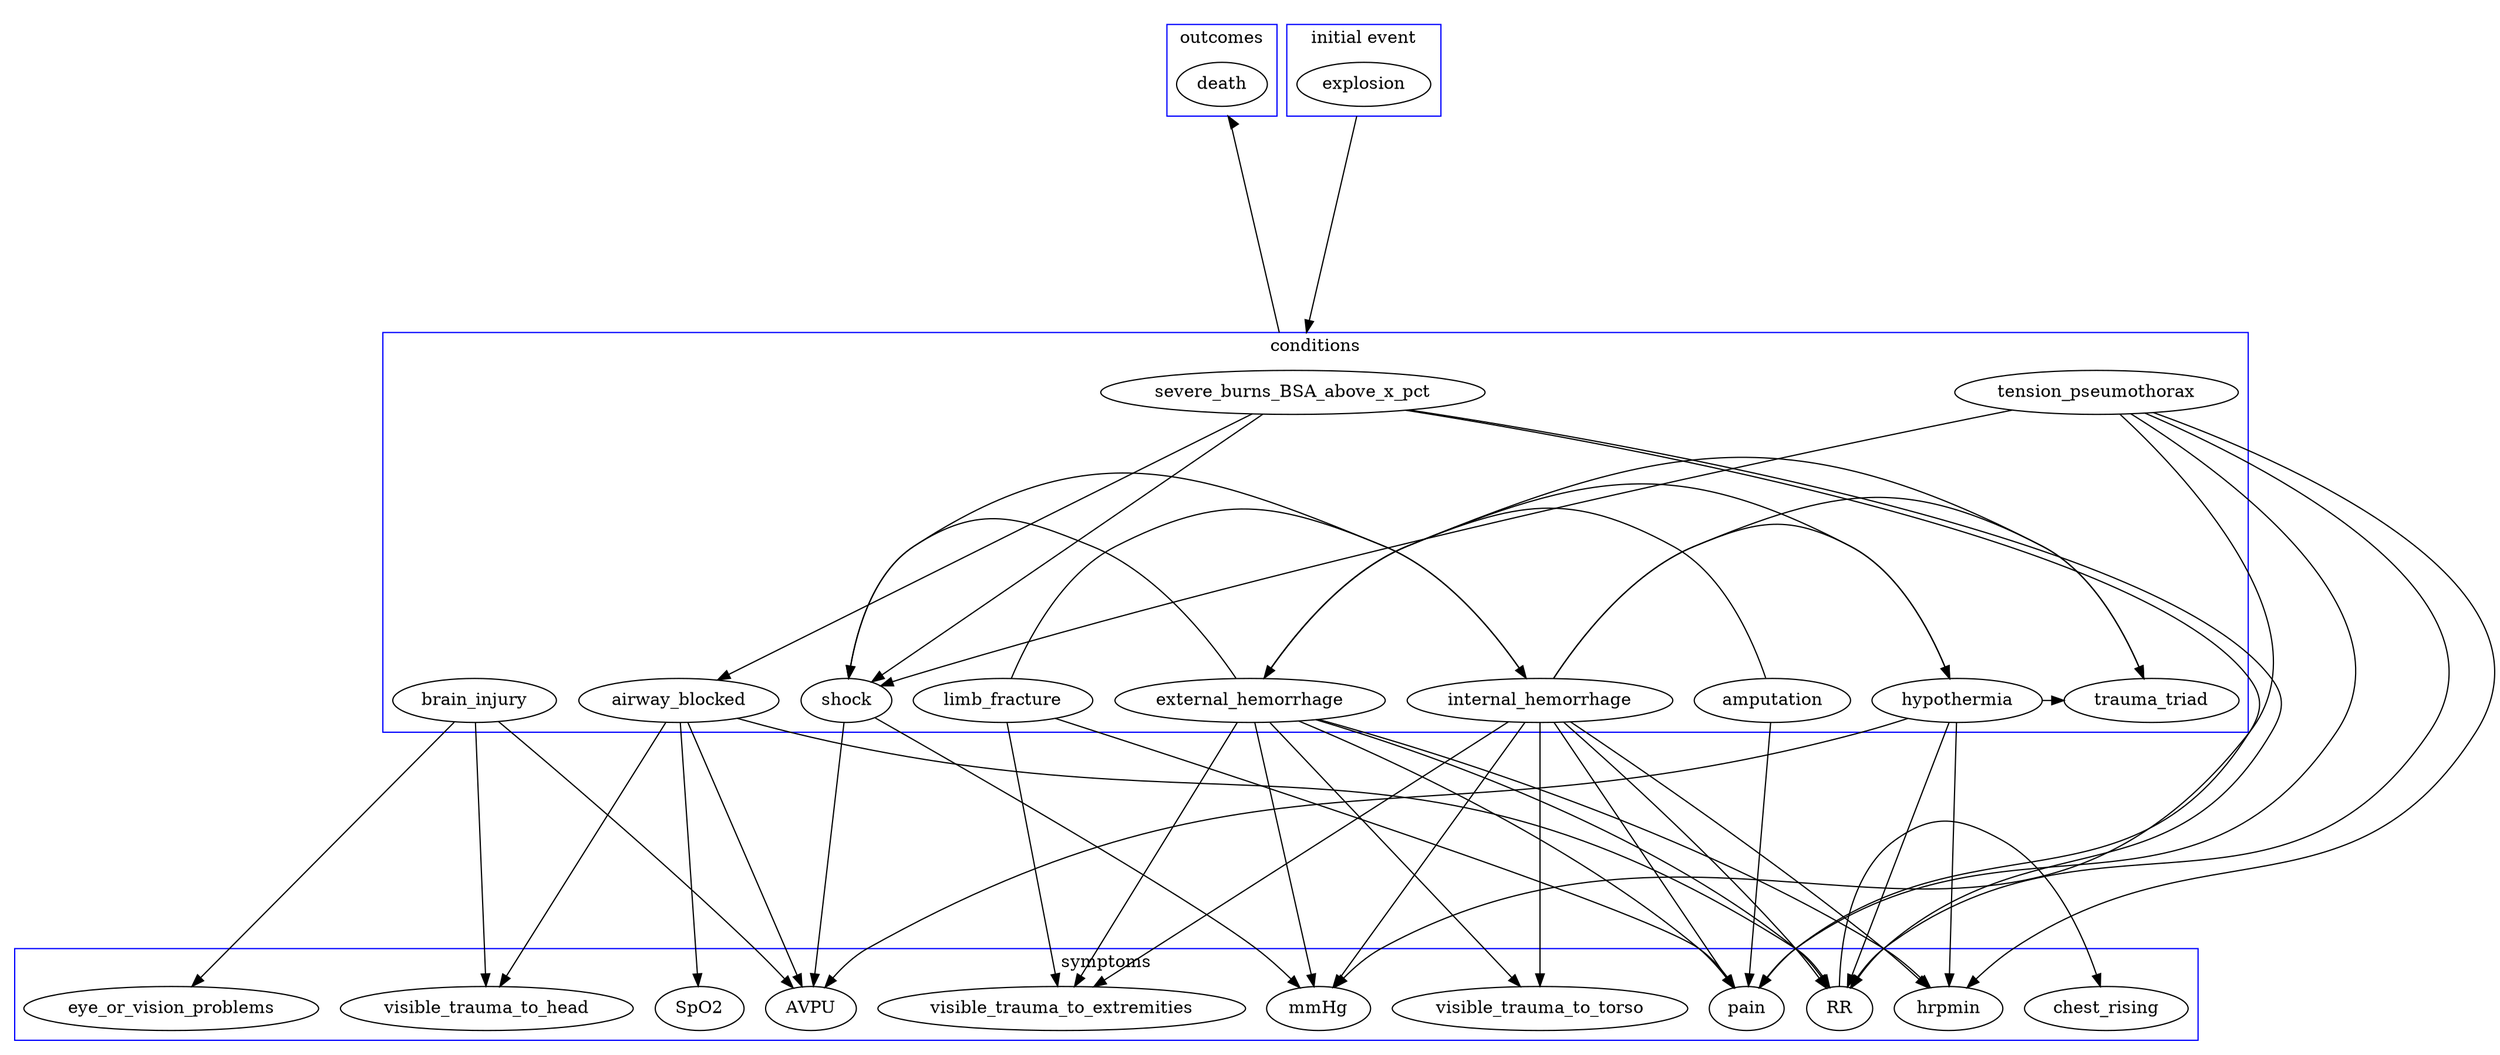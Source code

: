 digraph {
	compound=true;
	ranksep=3.0;

	subgraph cluster_io {
		rank="same";
		style="invis";
		subgraph cluster_event {
			color=blue;
			label="initial event";
			rank="same";
			style="solid";

			explosion;
		}

		subgraph cluster_outcomes {
			color=blue;
			label="outcomes";
			rank="same";
			style="solid";

			/* may add forms of permanent injury or PTSD here later */
			death;
		}
	}

	subgraph cluster_symptoms {
		color=blue;
		label="symptoms";
		{
			rank="same";

			AVPU; // {A,V,P,U}

			/* TODO: comment each bin with what range falls there */
			hrpmin; // heart rate. low, normal, high
			mmHg; // blood pressure. low, normal, high
			SpO2; // blood oxygen level. low, normal, high
			RR; // respiration rate. low, normal, high

			/* Don't have a node for unreported pain, since AVPU covers that */
			pain; // low = 1-3, med = 4-6, high = 7-10

			eye_or_vision_problems;//covers all of echhymosis, hyphema, limited extraocular movement, cloudy vision
			chest_rising

			/* Note that these don't represent the injuries themselves, but rather the visible effects of them.
			   Slightly important distinction that lets us keep the arrows pointing in a way that respects the layers */
			visible_trauma_to_head;
			visible_trauma_to_torso;
			visible_trauma_to_extremities;
		}
		
		RR -> chest_rising;
	}

	/* Some of these, e.g. amputation, are directly observable, but others are latent */
	subgraph cluster_conditions {
		color=blue;
		label="conditions";
		{
			rank="same";
			tension_pseumothorax
		
			severe_burns_BSA_above_x_pct // these are all 2nd and 3rd degree, and the bins will be 0-25%, 25-50%, 50-75%, 75-100% BSA
		}
		{
			rank="same";
			airway_blocked
			amputation
			external_hemorrhage
			shock
			internal_hemorrhage
			brain_injury
			hypothermia
			limb_fracture
			trauma_triad // P(trauma_triad) = P(hypothermia and at least one of the hemorhages). Modeling it this way to avoid cycles.
		}

		internal_hemorrhage -> trauma_triad;
		external_hemorrhage -> trauma_triad;
		hypothermia -> trauma_triad;

		//internal hemorrhage - does not include brain hemorrhage; that's brain_injury
			internal_hemorrhage -> hrpmin;
			internal_hemorrhage -> mmHg;
			internal_hemorrhage -> pain;
			//internal_hemorrhage -> AVPU;//shock and hypothermia probably cover this
			//internal_hemorrhage -> visible_trauma_to_head;
			internal_hemorrhage -> visible_trauma_to_torso;
			internal_hemorrhage -> visible_trauma_to_extremities;

			/* links to other conditions */
			internal_hemorrhage -> shock;
			internal_hemorrhage -> hypothermia;
			internal_hemorrhage -> RR;

		//external hemorrhage
			external_hemorrhage -> hrpmin;
			external_hemorrhage -> mmHg;
			external_hemorrhage -> pain;
			external_hemorrhage -> visible_trauma_to_torso;
			external_hemorrhage -> visible_trauma_to_extremities;
			external_hemorrhage -> RR;
			
			/* links to other conditions */
			external_hemorrhage -> shock;
			external_hemorrhage -> hypothermia;

		//limb fracture
			limb_fracture -> internal_hemorrhage;
			limb_fracture -> pain;
			limb_fracture -> visible_trauma_to_extremities;

		//hypothermia
			hypothermia -> AVPU;
			hypothermia -> hrpmin;
			hypothermia -> RR;

		//shock - hemorrhagic shock, specifically
			shock -> AVPU;
			shock -> mmHg;

		//brain injury
			brain_injury -> AVPU;
			brain_injury -> eye_or_vision_problems;
			brain_injury -> visible_trauma_to_head;

		//airway blocked
			airway_blocked -> AVPU;
			airway_blocked -> RR;
			airway_blocked -> SpO2;//TODO: presumably
			//airway_blocked -> chest_rising;//RR covers it
			airway_blocked -> visible_trauma_to_head;

		//amputation
			amputation -> pain;

			/* links to other conditions */
			amputation -> external_hemorrhage;//which in turn leads to hrpmin, mmHg

		//tension psuemothorax
			tension_pseumothorax -> pain;
			tension_pseumothorax -> hrpmin;
			tension_pseumothorax -> mmHg;
			tension_pseumothorax -> RR;
			tension_pseumothorax -> shock;

		//severe burns
			severe_burns_BSA_above_x_pct -> pain;
			severe_burns_BSA_above_x_pct -> RR;
			/* I *think* that hrpmin and mmHg are only affected via shock */

			/* links to other conditions */
			severe_burns_BSA_above_x_pct -> airway_blocked;
			severe_burns_BSA_above_x_pct -> shock;//TODO: not entirely certain of this one
	}

	// The specific nodes here don't matter; we just need to pick anything from the appropriate cluster for the head and tail
	explosion -> severe_burns_BSA_above_x_pct [ltail=cluster_event,lhead=cluster_conditions];
	severe_burns_BSA_above_x_pct -> death [ltail=cluster_conditions,lhead=cluster_outcomes];
}

/* TODO: See if the TCCC handbook has values I can use for the low/normal/high cases */
